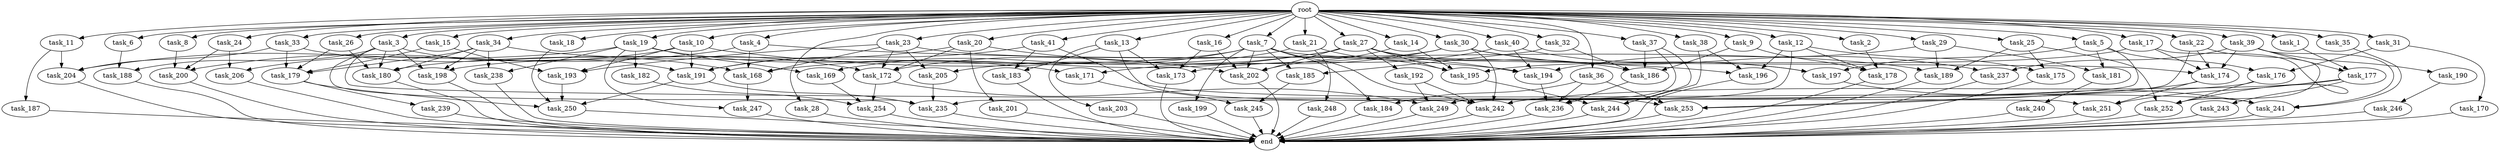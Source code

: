 digraph G {
  task_189 [size="14688788152.320000"];
  task_240 [size="2147483648.000000"];
  task_15 [size="10.240000"];
  task_7 [size="10.240000"];
  task_175 [size="11166914969.600000"];
  task_9 [size="10.240000"];
  task_40 [size="10.240000"];
  task_183 [size="1116691496.960000"];
  task_4 [size="10.240000"];
  task_179 [size="12884901888.000000"];
  task_20 [size="10.240000"];
  task_245 [size="9706626088.960001"];
  task_13 [size="10.240000"];
  task_16 [size="10.240000"];
  task_14 [size="10.240000"];
  task_174 [size="29635274342.400002"];
  task_253 [size="14173392076.800001"];
  task_3 [size="10.240000"];
  task_204 [size="14946486190.080000"];
  task_192 [size="773094113.280000"];
  task_5 [size="10.240000"];
  task_169 [size="9105330667.520000"];
  task_236 [size="20787641712.639999"];
  task_26 [size="10.240000"];
  task_28 [size="10.240000"];
  task_19 [size="10.240000"];
  task_203 [size="343597383.680000"];
  task_41 [size="10.240000"];
  task_2 [size="10.240000"];
  task_186 [size="12283606466.559999"];
  task_172 [size="14087492730.880001"];
  task_251 [size="5669356830.720000"];
  task_185 [size="7730941132.800000"];
  task_176 [size="8589934592.000000"];
  task_199 [size="6957847019.520000"];
  task_190 [size="8589934592.000000"];
  task_201 [size="4209067950.080000"];
  task_36 [size="10.240000"];
  task_31 [size="10.240000"];
  task_188 [size="10737418240.000000"];
  task_191 [size="14087492730.880001"];
  task_23 [size="10.240000"];
  task_194 [size="9878424780.800001"];
  task_238 [size="4294967296.000000"];
  task_200 [size="11424613007.360001"];
  task_237 [size="8933531975.680000"];
  task_29 [size="10.240000"];
  task_1 [size="10.240000"];
  task_205 [size="15547781611.520000"];
  task_197 [size="7215545057.280000"];
  task_195 [size="16234976378.880001"];
  task_173 [size="4810363371.520000"];
  task_246 [size="1374389534.720000"];
  task_180 [size="5411658792.960000"];
  task_171 [size="2491081031.680000"];
  task_198 [size="11252814315.520000"];
  task_184 [size="15547781611.520000"];
  task_244 [size="2834678415.360000"];
  task_24 [size="10.240000"];
  task_18 [size="10.240000"];
  task_243 [size="1374389534.720000"];
  task_249 [size="26886495272.959999"];
  task_254 [size="14860586844.160000"];
  task_242 [size="17265768529.920002"];
  task_170 [size="3092376453.120000"];
  task_32 [size="10.240000"];
  task_12 [size="10.240000"];
  task_22 [size="10.240000"];
  task_248 [size="8589934592.000000"];
  task_168 [size="23278722744.320000"];
  task_21 [size="10.240000"];
  task_177 [size="11682311045.120001"];
  task_193 [size="15290083573.760000"];
  task_30 [size="10.240000"];
  task_39 [size="10.240000"];
  task_8 [size="10.240000"];
  task_34 [size="10.240000"];
  root [size="0.000000"];
  task_17 [size="10.240000"];
  task_25 [size="10.240000"];
  end [size="0.000000"];
  task_202 [size="16406775070.720001"];
  task_10 [size="10.240000"];
  task_27 [size="10.240000"];
  task_182 [size="2147483648.000000"];
  task_6 [size="10.240000"];
  task_37 [size="10.240000"];
  task_35 [size="10.240000"];
  task_33 [size="10.240000"];
  task_241 [size="12884901888.000000"];
  task_239 [size="343597383.680000"];
  task_38 [size="10.240000"];
  task_181 [size="6270652252.160000"];
  task_196 [size="11510512353.280001"];
  task_247 [size="10737418240.000000"];
  task_206 [size="8332236554.240000"];
  task_187 [size="4209067950.080000"];
  task_11 [size="10.240000"];
  task_250 [size="12025908428.800001"];
  task_252 [size="24137716203.520000"];
  task_178 [size="13572096655.360001"];
  task_235 [size="18640158064.639999"];

  task_189 -> end [size="1.000000"];
  task_240 -> end [size="1.000000"];
  task_15 -> task_179 [size="134217728.000000"];
  task_15 -> task_193 [size="134217728.000000"];
  task_7 -> task_198 [size="679477248.000000"];
  task_7 -> task_202 [size="679477248.000000"];
  task_7 -> task_169 [size="679477248.000000"];
  task_7 -> task_174 [size="679477248.000000"];
  task_7 -> task_185 [size="679477248.000000"];
  task_7 -> task_199 [size="679477248.000000"];
  task_7 -> task_242 [size="679477248.000000"];
  task_7 -> task_184 [size="679477248.000000"];
  task_175 -> end [size="1.000000"];
  task_9 -> task_178 [size="838860800.000000"];
  task_9 -> task_186 [size="838860800.000000"];
  task_40 -> task_197 [size="134217728.000000"];
  task_40 -> task_194 [size="134217728.000000"];
  task_40 -> task_173 [size="134217728.000000"];
  task_183 -> end [size="1.000000"];
  task_4 -> task_168 [size="679477248.000000"];
  task_4 -> task_196 [size="679477248.000000"];
  task_4 -> task_200 [size="679477248.000000"];
  task_179 -> task_250 [size="33554432.000000"];
  task_179 -> task_239 [size="33554432.000000"];
  task_20 -> task_202 [size="411041792.000000"];
  task_20 -> task_201 [size="411041792.000000"];
  task_20 -> task_191 [size="411041792.000000"];
  task_20 -> task_172 [size="411041792.000000"];
  task_245 -> end [size="1.000000"];
  task_13 -> task_203 [size="33554432.000000"];
  task_13 -> task_253 [size="33554432.000000"];
  task_13 -> task_183 [size="33554432.000000"];
  task_13 -> task_173 [size="33554432.000000"];
  task_16 -> task_202 [size="301989888.000000"];
  task_16 -> task_173 [size="301989888.000000"];
  task_14 -> task_202 [size="134217728.000000"];
  task_14 -> task_195 [size="134217728.000000"];
  task_174 -> task_253 [size="209715200.000000"];
  task_174 -> task_251 [size="209715200.000000"];
  task_253 -> end [size="1.000000"];
  task_3 -> task_198 [size="209715200.000000"];
  task_3 -> task_188 [size="209715200.000000"];
  task_3 -> task_191 [size="209715200.000000"];
  task_3 -> task_251 [size="209715200.000000"];
  task_3 -> task_180 [size="209715200.000000"];
  task_3 -> task_235 [size="209715200.000000"];
  task_204 -> end [size="1.000000"];
  task_192 -> task_242 [size="838860800.000000"];
  task_192 -> task_249 [size="838860800.000000"];
  task_5 -> task_197 [size="536870912.000000"];
  task_5 -> task_176 [size="536870912.000000"];
  task_5 -> task_235 [size="536870912.000000"];
  task_5 -> task_181 [size="536870912.000000"];
  task_169 -> task_254 [size="75497472.000000"];
  task_236 -> end [size="1.000000"];
  task_26 -> task_179 [size="75497472.000000"];
  task_26 -> task_180 [size="75497472.000000"];
  task_28 -> end [size="1.000000"];
  task_19 -> task_169 [size="209715200.000000"];
  task_19 -> task_182 [size="209715200.000000"];
  task_19 -> task_204 [size="209715200.000000"];
  task_19 -> task_171 [size="209715200.000000"];
  task_19 -> task_238 [size="209715200.000000"];
  task_19 -> task_247 [size="209715200.000000"];
  task_203 -> end [size="1.000000"];
  task_41 -> task_183 [size="75497472.000000"];
  task_41 -> task_191 [size="75497472.000000"];
  task_41 -> task_241 [size="75497472.000000"];
  task_2 -> task_178 [size="75497472.000000"];
  task_186 -> task_236 [size="679477248.000000"];
  task_172 -> task_249 [size="536870912.000000"];
  task_172 -> task_254 [size="536870912.000000"];
  task_251 -> end [size="1.000000"];
  task_185 -> task_245 [size="536870912.000000"];
  task_176 -> task_252 [size="301989888.000000"];
  task_176 -> task_253 [size="301989888.000000"];
  task_199 -> end [size="1.000000"];
  task_190 -> task_246 [size="134217728.000000"];
  task_201 -> end [size="1.000000"];
  task_36 -> task_236 [size="838860800.000000"];
  task_36 -> task_184 [size="838860800.000000"];
  task_36 -> task_253 [size="838860800.000000"];
  task_31 -> task_176 [size="301989888.000000"];
  task_31 -> task_170 [size="301989888.000000"];
  task_188 -> end [size="1.000000"];
  task_191 -> task_250 [size="536870912.000000"];
  task_191 -> task_235 [size="536870912.000000"];
  task_23 -> task_168 [size="679477248.000000"];
  task_23 -> task_189 [size="679477248.000000"];
  task_23 -> task_193 [size="679477248.000000"];
  task_23 -> task_172 [size="679477248.000000"];
  task_23 -> task_205 [size="679477248.000000"];
  task_194 -> task_236 [size="301989888.000000"];
  task_238 -> end [size="1.000000"];
  task_200 -> end [size="1.000000"];
  task_237 -> end [size="1.000000"];
  task_29 -> task_181 [size="75497472.000000"];
  task_29 -> task_194 [size="75497472.000000"];
  task_29 -> task_189 [size="75497472.000000"];
  task_1 -> task_177 [size="301989888.000000"];
  task_205 -> task_235 [size="536870912.000000"];
  task_197 -> task_241 [size="134217728.000000"];
  task_195 -> task_244 [size="33554432.000000"];
  task_173 -> end [size="1.000000"];
  task_246 -> end [size="1.000000"];
  task_180 -> end [size="1.000000"];
  task_171 -> task_245 [size="411041792.000000"];
  task_198 -> end [size="1.000000"];
  task_184 -> end [size="1.000000"];
  task_244 -> end [size="1.000000"];
  task_24 -> task_200 [size="134217728.000000"];
  task_24 -> task_206 [size="134217728.000000"];
  task_18 -> task_250 [size="301989888.000000"];
  task_243 -> end [size="1.000000"];
  task_249 -> end [size="1.000000"];
  task_254 -> end [size="1.000000"];
  task_242 -> end [size="1.000000"];
  task_170 -> end [size="1.000000"];
  task_32 -> task_186 [size="75497472.000000"];
  task_32 -> task_185 [size="75497472.000000"];
  task_12 -> task_178 [size="411041792.000000"];
  task_12 -> task_196 [size="411041792.000000"];
  task_12 -> task_249 [size="411041792.000000"];
  task_12 -> task_175 [size="411041792.000000"];
  task_22 -> task_252 [size="838860800.000000"];
  task_22 -> task_249 [size="838860800.000000"];
  task_22 -> task_174 [size="838860800.000000"];
  task_248 -> end [size="1.000000"];
  task_168 -> task_247 [size="838860800.000000"];
  task_21 -> task_195 [size="838860800.000000"];
  task_21 -> task_248 [size="838860800.000000"];
  task_21 -> task_205 [size="838860800.000000"];
  task_177 -> task_243 [size="134217728.000000"];
  task_177 -> task_242 [size="134217728.000000"];
  task_177 -> task_251 [size="134217728.000000"];
  task_193 -> task_250 [size="301989888.000000"];
  task_30 -> task_197 [size="33554432.000000"];
  task_30 -> task_180 [size="33554432.000000"];
  task_30 -> task_237 [size="33554432.000000"];
  task_30 -> task_171 [size="33554432.000000"];
  task_30 -> task_242 [size="33554432.000000"];
  task_39 -> task_241 [size="838860800.000000"];
  task_39 -> task_190 [size="838860800.000000"];
  task_39 -> task_177 [size="838860800.000000"];
  task_39 -> task_237 [size="838860800.000000"];
  task_39 -> task_174 [size="838860800.000000"];
  task_8 -> task_200 [size="301989888.000000"];
  task_34 -> task_198 [size="209715200.000000"];
  task_34 -> task_179 [size="209715200.000000"];
  task_34 -> task_172 [size="209715200.000000"];
  task_34 -> task_238 [size="209715200.000000"];
  task_34 -> task_180 [size="209715200.000000"];
  root -> task_39 [size="1.000000"];
  root -> task_26 [size="1.000000"];
  root -> task_8 [size="1.000000"];
  root -> task_34 [size="1.000000"];
  root -> task_28 [size="1.000000"];
  root -> task_15 [size="1.000000"];
  root -> task_2 [size="1.000000"];
  root -> task_17 [size="1.000000"];
  root -> task_9 [size="1.000000"];
  root -> task_6 [size="1.000000"];
  root -> task_40 [size="1.000000"];
  root -> task_10 [size="1.000000"];
  root -> task_27 [size="1.000000"];
  root -> task_7 [size="1.000000"];
  root -> task_4 [size="1.000000"];
  root -> task_24 [size="1.000000"];
  root -> task_25 [size="1.000000"];
  root -> task_18 [size="1.000000"];
  root -> task_33 [size="1.000000"];
  root -> task_35 [size="1.000000"];
  root -> task_13 [size="1.000000"];
  root -> task_31 [size="1.000000"];
  root -> task_14 [size="1.000000"];
  root -> task_1 [size="1.000000"];
  root -> task_23 [size="1.000000"];
  root -> task_11 [size="1.000000"];
  root -> task_3 [size="1.000000"];
  root -> task_37 [size="1.000000"];
  root -> task_20 [size="1.000000"];
  root -> task_29 [size="1.000000"];
  root -> task_32 [size="1.000000"];
  root -> task_5 [size="1.000000"];
  root -> task_12 [size="1.000000"];
  root -> task_38 [size="1.000000"];
  root -> task_22 [size="1.000000"];
  root -> task_19 [size="1.000000"];
  root -> task_41 [size="1.000000"];
  root -> task_36 [size="1.000000"];
  root -> task_21 [size="1.000000"];
  root -> task_16 [size="1.000000"];
  root -> task_30 [size="1.000000"];
  task_17 -> task_252 [size="536870912.000000"];
  task_17 -> task_195 [size="536870912.000000"];
  task_17 -> task_174 [size="536870912.000000"];
  task_25 -> task_189 [size="679477248.000000"];
  task_25 -> task_175 [size="679477248.000000"];
  task_25 -> task_252 [size="679477248.000000"];
  task_202 -> end [size="1.000000"];
  task_10 -> task_194 [size="679477248.000000"];
  task_10 -> task_191 [size="679477248.000000"];
  task_10 -> task_193 [size="679477248.000000"];
  task_10 -> task_206 [size="679477248.000000"];
  task_27 -> task_202 [size="75497472.000000"];
  task_27 -> task_186 [size="75497472.000000"];
  task_27 -> task_192 [size="75497472.000000"];
  task_27 -> task_195 [size="75497472.000000"];
  task_27 -> task_172 [size="75497472.000000"];
  task_27 -> task_168 [size="75497472.000000"];
  task_27 -> task_194 [size="75497472.000000"];
  task_182 -> task_254 [size="838860800.000000"];
  task_6 -> task_188 [size="838860800.000000"];
  task_37 -> task_244 [size="209715200.000000"];
  task_37 -> task_186 [size="209715200.000000"];
  task_37 -> task_236 [size="209715200.000000"];
  task_35 -> task_241 [size="209715200.000000"];
  task_33 -> task_168 [size="838860800.000000"];
  task_33 -> task_179 [size="838860800.000000"];
  task_33 -> task_204 [size="838860800.000000"];
  task_241 -> end [size="1.000000"];
  task_239 -> end [size="1.000000"];
  task_38 -> task_244 [size="33554432.000000"];
  task_38 -> task_196 [size="33554432.000000"];
  task_181 -> task_240 [size="209715200.000000"];
  task_196 -> end [size="1.000000"];
  task_247 -> end [size="1.000000"];
  task_206 -> end [size="1.000000"];
  task_187 -> end [size="1.000000"];
  task_11 -> task_204 [size="411041792.000000"];
  task_11 -> task_187 [size="411041792.000000"];
  task_250 -> end [size="1.000000"];
  task_252 -> end [size="1.000000"];
  task_178 -> end [size="1.000000"];
  task_235 -> end [size="1.000000"];
}
